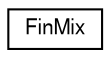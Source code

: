digraph G
{
  edge [fontname="FreeSans",fontsize="10",labelfontname="FreeSans",labelfontsize="10"];
  node [fontname="FreeSans",fontsize="10",shape=record];
  rankdir="LR";
  Node1 [label="FinMix",height=0.2,width=0.4,color="black", fillcolor="white", style="filled",URL="$structFinMix.shtml"];
}
